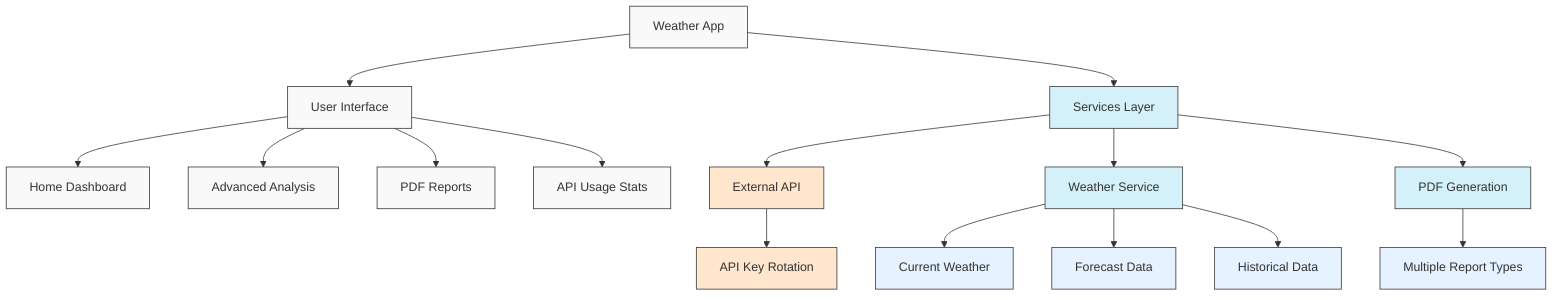 flowchart TD
    %% Main Components
    App[Weather App] --> UI[User Interface]
    App --> Services[Services Layer]
    Services --> API[External API]
    
    %% UI Components
    UI --> Home[Home Dashboard]
    UI --> Analysis[Advanced Analysis]
    UI --> Reports[PDF Reports]
    UI --> Stats[API Usage Stats]
    
    %% Services
    Services --> WeatherService[Weather Service]
    Services --> PdfService[PDF Generation]
    
    %% Weather Service Features
    WeatherService --> CurrentWeather[Current Weather]
    WeatherService --> Forecast[Forecast Data]
    WeatherService --> Historical[Historical Data]
    
    %% PDF Features
    PdfService --> ReportTypes[Multiple Report Types]
    
    %% API Integration
    API --> KeyRotation[API Key Rotation]
    
    %% Styling
    classDef component fill:#f9f9f9,stroke:#333,stroke-width:1px
    classDef service fill:#d4f1f9,stroke:#333,stroke-width:1px
    classDef feature fill:#e6f2ff,stroke:#333,stroke-width:1px
    classDef api fill:#ffe6cc,stroke:#333,stroke-width:1px
    
    class App,UI,Home,Analysis,Reports,Stats component
    class Services,WeatherService,PdfService service
    class CurrentWeather,Forecast,Historical,ReportTypes feature
    class API,KeyRotation api